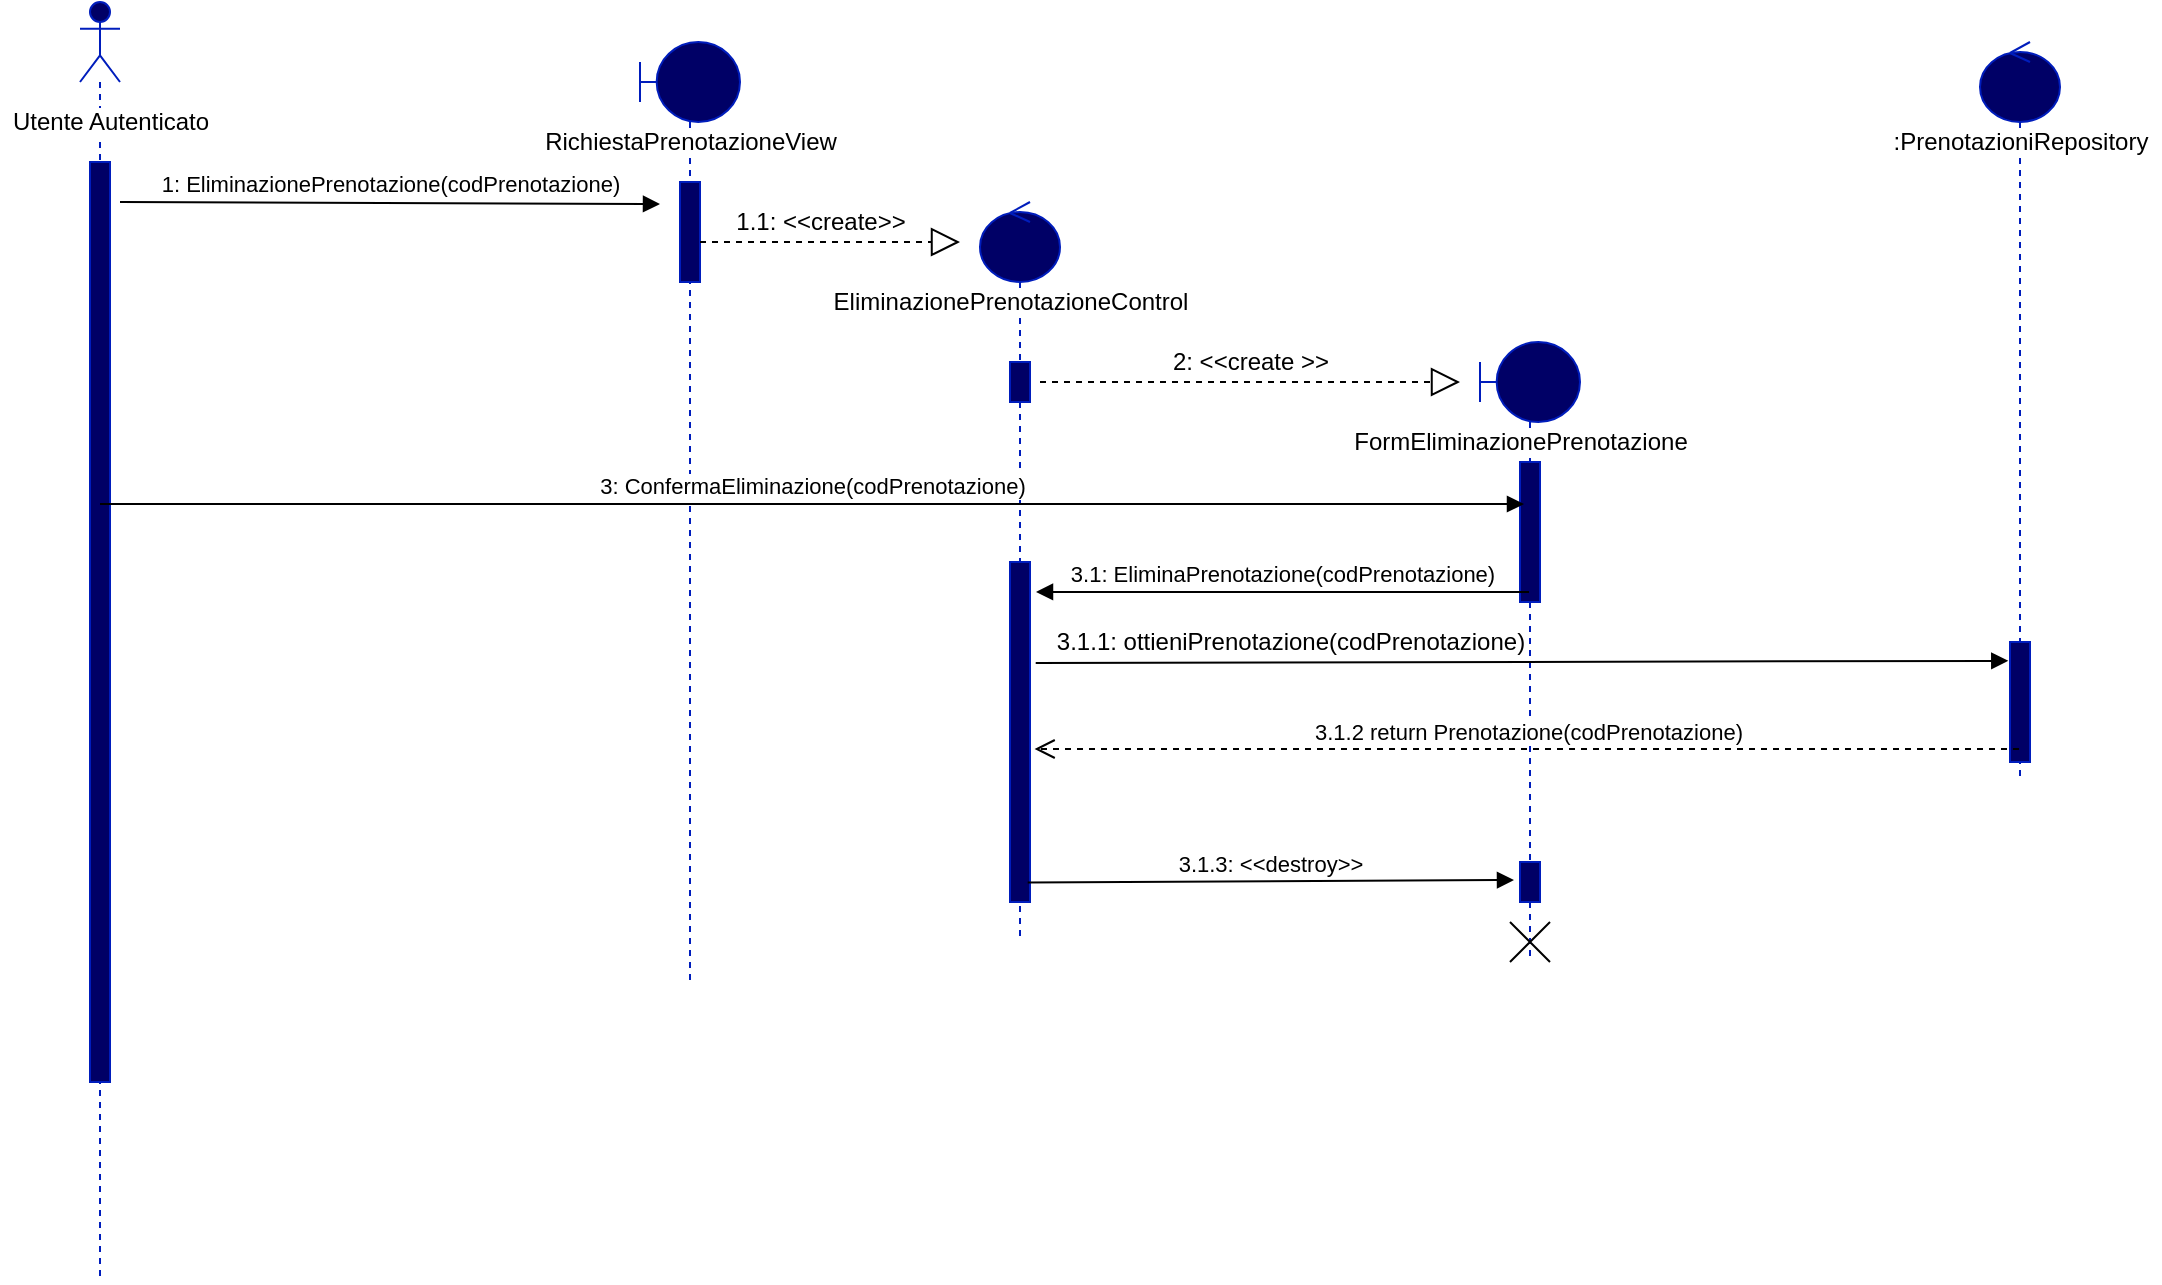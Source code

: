 <mxfile version="13.9.9" type="device"><diagram name="Page-1" id="13e1069c-82ec-6db2-03f1-153e76fe0fe0"><mxGraphModel dx="1422" dy="822" grid="1" gridSize="10" guides="1" tooltips="1" connect="1" arrows="1" fold="1" page="1" pageScale="1" pageWidth="1100" pageHeight="850" background="#ffffff" math="0" shadow="0"><root><mxCell id="0"/><mxCell id="1" parent="0"/><mxCell id="_yufwbz-svaVSRFWoXzK-1" value="" style="shape=umlLifeline;participant=umlActor;perimeter=lifelinePerimeter;whiteSpace=wrap;html=1;container=1;collapsible=0;recursiveResize=0;verticalAlign=top;spacingTop=36;outlineConnect=0;strokeColor=#001DBC;fontColor=#ffffff;size=40;fillColor=#000066;" parent="1" vertex="1"><mxGeometry x="80" y="40" width="20" height="640" as="geometry"/></mxCell><mxCell id="_yufwbz-svaVSRFWoXzK-5" value="" style="html=1;points=[];perimeter=orthogonalPerimeter;strokeColor=#001DBC;fontColor=#ffffff;fillColor=#000066;" parent="_yufwbz-svaVSRFWoXzK-1" vertex="1"><mxGeometry x="5" y="80" width="10" height="460" as="geometry"/></mxCell><mxCell id="_yufwbz-svaVSRFWoXzK-2" value="&lt;span style=&quot;background-color: rgb(255 , 255 , 255)&quot;&gt;Utente Autenticato&lt;/span&gt;" style="text;html=1;align=center;verticalAlign=middle;resizable=0;points=[];autosize=1;" parent="1" vertex="1"><mxGeometry x="40" y="90" width="110" height="20" as="geometry"/></mxCell><mxCell id="_yufwbz-svaVSRFWoXzK-6" value="1: EliminazionePrenotazione(codPrenotazione)" style="html=1;verticalAlign=bottom;endArrow=block;" parent="1" edge="1"><mxGeometry width="80" relative="1" as="geometry"><mxPoint x="100" y="140" as="sourcePoint"/><mxPoint x="370" y="141" as="targetPoint"/></mxGeometry></mxCell><mxCell id="_yufwbz-svaVSRFWoXzK-7" value="" style="shape=umlLifeline;participant=umlBoundary;perimeter=lifelinePerimeter;whiteSpace=wrap;html=1;container=1;collapsible=0;recursiveResize=0;verticalAlign=top;spacingTop=36;outlineConnect=0;strokeColor=#001DBC;fontColor=#ffffff;fillColor=#000066;" parent="1" vertex="1"><mxGeometry x="360" y="60" width="50" height="470" as="geometry"/></mxCell><mxCell id="_yufwbz-svaVSRFWoXzK-9" value="" style="html=1;points=[];perimeter=orthogonalPerimeter;strokeColor=#001DBC;fontColor=#ffffff;fillColor=#000066;" parent="_yufwbz-svaVSRFWoXzK-7" vertex="1"><mxGeometry x="20" y="70" width="10" height="50" as="geometry"/></mxCell><mxCell id="_yufwbz-svaVSRFWoXzK-8" value="&lt;span style=&quot;background-color: rgb(255 , 255 , 255)&quot;&gt;RichiestaPrenotazioneView&lt;/span&gt;" style="text;html=1;align=center;verticalAlign=middle;resizable=0;points=[];autosize=1;" parent="1" vertex="1"><mxGeometry x="305" y="100" width="160" height="20" as="geometry"/></mxCell><mxCell id="_yufwbz-svaVSRFWoXzK-10" value="" style="endArrow=block;dashed=1;endFill=0;endSize=12;html=1;" parent="1" edge="1"><mxGeometry width="160" relative="1" as="geometry"><mxPoint x="390" y="160" as="sourcePoint"/><mxPoint x="520" y="160" as="targetPoint"/></mxGeometry></mxCell><mxCell id="_yufwbz-svaVSRFWoXzK-11" value="1.1: &amp;lt;&amp;lt;create&amp;gt;&amp;gt;" style="text;html=1;align=center;verticalAlign=middle;resizable=0;points=[];autosize=1;" parent="1" vertex="1"><mxGeometry x="400" y="140" width="100" height="20" as="geometry"/></mxCell><mxCell id="_yufwbz-svaVSRFWoXzK-12" value="" style="shape=umlLifeline;participant=umlControl;perimeter=lifelinePerimeter;whiteSpace=wrap;html=1;container=1;collapsible=0;recursiveResize=0;verticalAlign=top;spacingTop=36;outlineConnect=0;strokeColor=#001DBC;fontColor=#ffffff;fillColor=#000066;" parent="1" vertex="1"><mxGeometry x="530" y="140" width="40" height="370" as="geometry"/></mxCell><mxCell id="_yufwbz-svaVSRFWoXzK-14" value="" style="html=1;points=[];perimeter=orthogonalPerimeter;strokeColor=#001DBC;fontColor=#ffffff;fillColor=#000066;" parent="_yufwbz-svaVSRFWoXzK-12" vertex="1"><mxGeometry x="15" y="80" width="10" height="20" as="geometry"/></mxCell><mxCell id="_yufwbz-svaVSRFWoXzK-22" value="" style="html=1;points=[];perimeter=orthogonalPerimeter;strokeColor=#001DBC;fontColor=#ffffff;fillColor=#000066;" parent="_yufwbz-svaVSRFWoXzK-12" vertex="1"><mxGeometry x="15" y="180" width="10" height="170" as="geometry"/></mxCell><mxCell id="_yufwbz-svaVSRFWoXzK-13" value="&lt;span style=&quot;background-color: rgb(255 , 255 , 255)&quot;&gt;EliminazionePrenotazioneControl&lt;/span&gt;" style="text;html=1;align=center;verticalAlign=middle;resizable=0;points=[];autosize=1;" parent="1" vertex="1"><mxGeometry x="450" y="180" width="190" height="20" as="geometry"/></mxCell><mxCell id="_yufwbz-svaVSRFWoXzK-15" value="" style="endArrow=block;dashed=1;endFill=0;endSize=12;html=1;" parent="1" edge="1"><mxGeometry width="160" relative="1" as="geometry"><mxPoint x="560" y="230" as="sourcePoint"/><mxPoint x="770" y="230" as="targetPoint"/></mxGeometry></mxCell><mxCell id="_yufwbz-svaVSRFWoXzK-16" value="2: &amp;lt;&amp;lt;create &amp;gt;&amp;gt;" style="text;html=1;align=center;verticalAlign=middle;resizable=0;points=[];autosize=1;" parent="1" vertex="1"><mxGeometry x="620" y="210" width="90" height="20" as="geometry"/></mxCell><mxCell id="_yufwbz-svaVSRFWoXzK-17" value="" style="shape=umlLifeline;participant=umlBoundary;perimeter=lifelinePerimeter;whiteSpace=wrap;html=1;container=1;collapsible=0;recursiveResize=0;verticalAlign=top;spacingTop=36;outlineConnect=0;strokeColor=#001DBC;fontColor=#ffffff;fillColor=#000066;" parent="1" vertex="1"><mxGeometry x="780" y="210" width="50" height="310" as="geometry"/></mxCell><mxCell id="_yufwbz-svaVSRFWoXzK-19" value="" style="html=1;points=[];perimeter=orthogonalPerimeter;strokeColor=#001DBC;fontColor=#ffffff;fillColor=#000066;" parent="_yufwbz-svaVSRFWoXzK-17" vertex="1"><mxGeometry x="20" y="60" width="10" height="70" as="geometry"/></mxCell><mxCell id="_yufwbz-svaVSRFWoXzK-18" value="&lt;span style=&quot;background-color: rgb(255 , 255 , 255)&quot;&gt;FormEliminazionePrenotazione&lt;/span&gt;" style="text;html=1;align=center;verticalAlign=middle;resizable=0;points=[];autosize=1;" parent="1" vertex="1"><mxGeometry x="710" y="250" width="180" height="20" as="geometry"/></mxCell><mxCell id="_yufwbz-svaVSRFWoXzK-20" value="3: ConfermaEliminazione(codPrenotazione)" style="html=1;verticalAlign=bottom;endArrow=block;entryX=0.2;entryY=0.3;entryDx=0;entryDy=0;entryPerimeter=0;" parent="1" source="_yufwbz-svaVSRFWoXzK-1" target="_yufwbz-svaVSRFWoXzK-19" edge="1"><mxGeometry width="80" relative="1" as="geometry"><mxPoint x="630" y="294.5" as="sourcePoint"/><mxPoint x="710" y="294.5" as="targetPoint"/></mxGeometry></mxCell><mxCell id="_yufwbz-svaVSRFWoXzK-21" value="3.1: EliminaPrenotazione(codPrenotazione)" style="html=1;verticalAlign=bottom;endArrow=block;entryX=1.3;entryY=0.088;entryDx=0;entryDy=0;entryPerimeter=0;" parent="1" source="_yufwbz-svaVSRFWoXzK-17" target="_yufwbz-svaVSRFWoXzK-22" edge="1"><mxGeometry width="80" relative="1" as="geometry"><mxPoint x="680" y="330" as="sourcePoint"/><mxPoint x="580" y="330" as="targetPoint"/></mxGeometry></mxCell><mxCell id="_Bb9HiGwMNIWtHoFJZ8I-1" value="" style="html=1;verticalAlign=bottom;endArrow=block;exitX=1.286;exitY=0.297;exitDx=0;exitDy=0;exitPerimeter=0;entryX=-0.086;entryY=0.157;entryDx=0;entryDy=0;entryPerimeter=0;" edge="1" parent="1" source="_yufwbz-svaVSRFWoXzK-22" target="_Bb9HiGwMNIWtHoFJZ8I-7"><mxGeometry width="80" relative="1" as="geometry"><mxPoint x="620" y="360" as="sourcePoint"/><mxPoint x="980" y="370" as="targetPoint"/></mxGeometry></mxCell><mxCell id="_Bb9HiGwMNIWtHoFJZ8I-2" value="3.1.1: ottieniPrenotazione(codPrenotazione)" style="text;html=1;align=center;verticalAlign=middle;resizable=0;points=[];autosize=1;" vertex="1" parent="1"><mxGeometry x="560" y="350" width="250" height="20" as="geometry"/></mxCell><mxCell id="_yufwbz-svaVSRFWoXzK-24" value="" style="html=1;points=[];perimeter=orthogonalPerimeter;strokeColor=#001DBC;fontColor=#ffffff;fillColor=#000066;" parent="1" vertex="1"><mxGeometry x="800" y="470" width="10" height="20" as="geometry"/></mxCell><mxCell id="_yufwbz-svaVSRFWoXzK-23" value="3.1.3: &amp;lt;&amp;lt;destroy&amp;gt;&amp;gt;" style="html=1;verticalAlign=bottom;endArrow=block;exitX=0.886;exitY=0.943;exitDx=0;exitDy=0;exitPerimeter=0;" parent="1" edge="1" source="_yufwbz-svaVSRFWoXzK-22"><mxGeometry width="80" relative="1" as="geometry"><mxPoint x="560" y="480" as="sourcePoint"/><mxPoint x="797" y="479" as="targetPoint"/></mxGeometry></mxCell><mxCell id="_yufwbz-svaVSRFWoXzK-25" value="" style="shape=umlDestroy;" parent="1" vertex="1"><mxGeometry x="795" y="500" width="20" height="20" as="geometry"/></mxCell><mxCell id="_Bb9HiGwMNIWtHoFJZ8I-10" value="" style="shape=umlLifeline;participant=umlControl;perimeter=lifelinePerimeter;whiteSpace=wrap;html=1;container=1;collapsible=0;recursiveResize=0;verticalAlign=top;spacingTop=36;outlineConnect=0;strokeColor=#001DBC;fontColor=#ffffff;fillColor=#000066;" vertex="1" parent="1"><mxGeometry x="1030" y="60" width="40" height="370" as="geometry"/></mxCell><mxCell id="_Bb9HiGwMNIWtHoFJZ8I-7" value="" style="html=1;points=[];perimeter=orthogonalPerimeter;strokeColor=#001DBC;fontColor=#ffffff;fillColor=#000066;" vertex="1" parent="_Bb9HiGwMNIWtHoFJZ8I-10"><mxGeometry x="15" y="300" width="10" height="60" as="geometry"/></mxCell><mxCell id="_Bb9HiGwMNIWtHoFJZ8I-13" value="&lt;span style=&quot;background-color: rgb(255 , 255 , 255)&quot;&gt;:PrenotazioniRepository&lt;/span&gt;" style="text;html=1;align=center;verticalAlign=middle;resizable=0;points=[];autosize=1;" vertex="1" parent="1"><mxGeometry x="980" y="100" width="140" height="20" as="geometry"/></mxCell><mxCell id="_Bb9HiGwMNIWtHoFJZ8I-14" value="3.1.2 return Prenotazione(codPrenotazione)" style="html=1;verticalAlign=bottom;endArrow=open;dashed=1;endSize=8;entryX=1.229;entryY=0.55;entryDx=0;entryDy=0;entryPerimeter=0;" edge="1" parent="1" source="_Bb9HiGwMNIWtHoFJZ8I-10" target="_yufwbz-svaVSRFWoXzK-22"><mxGeometry relative="1" as="geometry"><mxPoint x="790" y="380" as="sourcePoint"/><mxPoint x="710" y="380" as="targetPoint"/></mxGeometry></mxCell></root></mxGraphModel></diagram></mxfile>